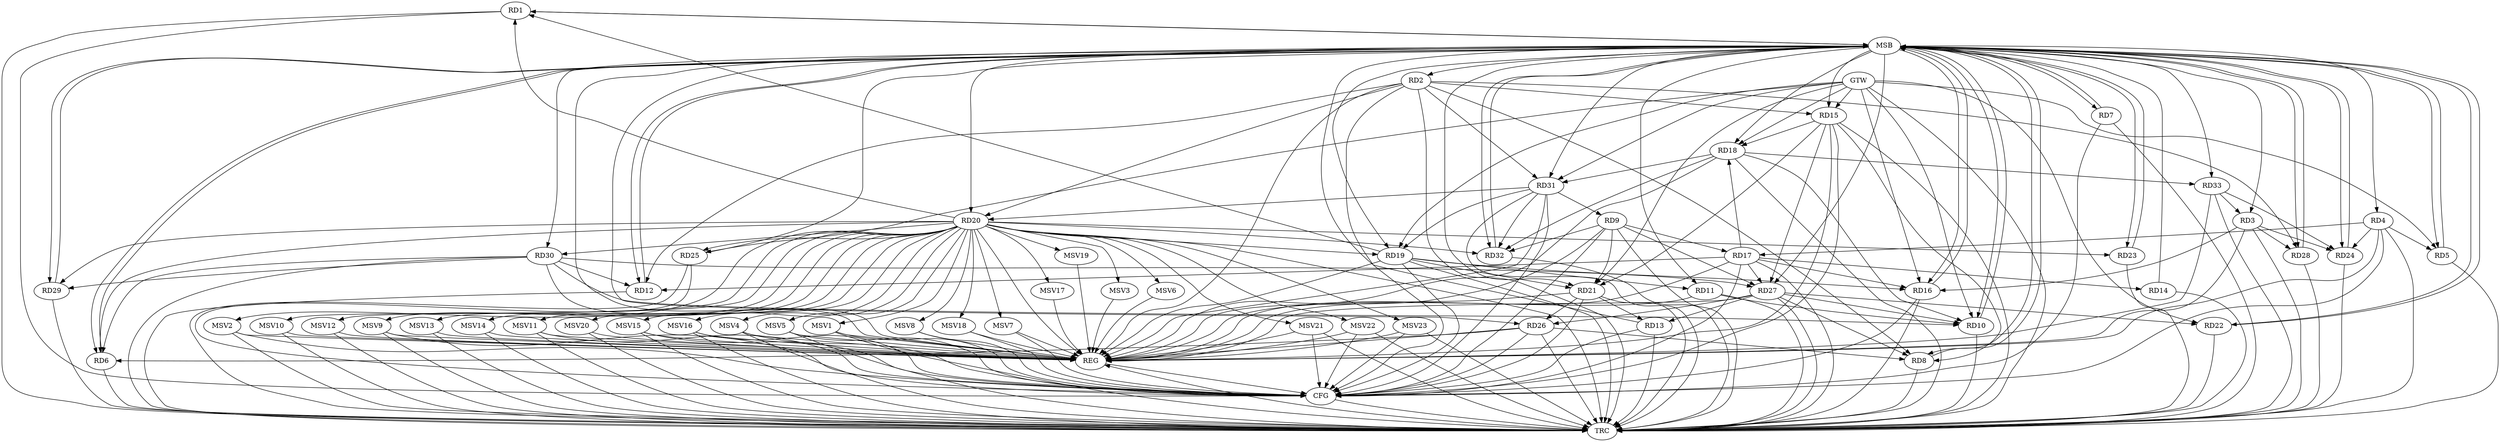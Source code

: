strict digraph G {
  RD1 [ label="RD1" ];
  RD2 [ label="RD2" ];
  RD3 [ label="RD3" ];
  RD4 [ label="RD4" ];
  RD5 [ label="RD5" ];
  RD6 [ label="RD6" ];
  RD7 [ label="RD7" ];
  RD8 [ label="RD8" ];
  RD9 [ label="RD9" ];
  RD10 [ label="RD10" ];
  RD11 [ label="RD11" ];
  RD12 [ label="RD12" ];
  RD13 [ label="RD13" ];
  RD14 [ label="RD14" ];
  RD15 [ label="RD15" ];
  RD16 [ label="RD16" ];
  RD17 [ label="RD17" ];
  RD18 [ label="RD18" ];
  RD19 [ label="RD19" ];
  RD20 [ label="RD20" ];
  RD21 [ label="RD21" ];
  RD22 [ label="RD22" ];
  RD23 [ label="RD23" ];
  RD24 [ label="RD24" ];
  RD25 [ label="RD25" ];
  RD26 [ label="RD26" ];
  RD27 [ label="RD27" ];
  RD28 [ label="RD28" ];
  RD29 [ label="RD29" ];
  RD30 [ label="RD30" ];
  RD31 [ label="RD31" ];
  RD32 [ label="RD32" ];
  RD33 [ label="RD33" ];
  GTW [ label="GTW" ];
  REG [ label="REG" ];
  MSB [ label="MSB" ];
  CFG [ label="CFG" ];
  TRC [ label="TRC" ];
  MSV1 [ label="MSV1" ];
  MSV2 [ label="MSV2" ];
  MSV3 [ label="MSV3" ];
  MSV4 [ label="MSV4" ];
  MSV5 [ label="MSV5" ];
  MSV6 [ label="MSV6" ];
  MSV7 [ label="MSV7" ];
  MSV8 [ label="MSV8" ];
  MSV9 [ label="MSV9" ];
  MSV10 [ label="MSV10" ];
  MSV11 [ label="MSV11" ];
  MSV12 [ label="MSV12" ];
  MSV13 [ label="MSV13" ];
  MSV14 [ label="MSV14" ];
  MSV15 [ label="MSV15" ];
  MSV16 [ label="MSV16" ];
  MSV17 [ label="MSV17" ];
  MSV18 [ label="MSV18" ];
  MSV19 [ label="MSV19" ];
  MSV20 [ label="MSV20" ];
  MSV21 [ label="MSV21" ];
  MSV22 [ label="MSV22" ];
  MSV23 [ label="MSV23" ];
  RD19 -> RD1;
  RD20 -> RD1;
  RD2 -> RD8;
  RD2 -> RD12;
  RD2 -> RD15;
  RD2 -> RD20;
  RD2 -> RD28;
  RD2 -> RD31;
  RD3 -> RD16;
  RD3 -> RD24;
  RD3 -> RD28;
  RD33 -> RD3;
  RD4 -> RD5;
  RD4 -> RD17;
  RD4 -> RD24;
  RD20 -> RD6;
  RD26 -> RD6;
  RD30 -> RD6;
  RD15 -> RD8;
  RD26 -> RD8;
  RD27 -> RD8;
  RD9 -> RD17;
  RD9 -> RD21;
  RD9 -> RD27;
  RD31 -> RD9;
  RD9 -> RD32;
  RD11 -> RD10;
  RD18 -> RD10;
  RD27 -> RD10;
  RD30 -> RD10;
  RD19 -> RD11;
  RD17 -> RD12;
  RD30 -> RD12;
  RD21 -> RD13;
  RD27 -> RD13;
  RD17 -> RD14;
  RD15 -> RD18;
  RD15 -> RD21;
  RD15 -> RD27;
  RD17 -> RD16;
  RD19 -> RD16;
  RD17 -> RD18;
  RD17 -> RD27;
  RD18 -> RD31;
  RD18 -> RD32;
  RD18 -> RD33;
  RD20 -> RD19;
  RD19 -> RD21;
  RD31 -> RD19;
  RD20 -> RD23;
  RD20 -> RD25;
  RD20 -> RD29;
  RD20 -> RD30;
  RD31 -> RD20;
  RD20 -> RD32;
  RD21 -> RD26;
  RD27 -> RD22;
  RD33 -> RD24;
  RD27 -> RD26;
  RD30 -> RD27;
  RD30 -> RD29;
  RD31 -> RD32;
  GTW -> RD31;
  GTW -> RD18;
  GTW -> RD10;
  GTW -> RD25;
  GTW -> RD15;
  GTW -> RD16;
  GTW -> RD22;
  GTW -> RD19;
  GTW -> RD21;
  GTW -> RD5;
  RD2 -> REG;
  RD3 -> REG;
  RD4 -> REG;
  RD9 -> REG;
  RD11 -> REG;
  RD15 -> REG;
  RD17 -> REG;
  RD18 -> REG;
  RD19 -> REG;
  RD20 -> REG;
  RD21 -> REG;
  RD26 -> REG;
  RD27 -> REG;
  RD30 -> REG;
  RD31 -> REG;
  RD33 -> REG;
  RD1 -> MSB;
  MSB -> RD2;
  MSB -> RD18;
  MSB -> REG;
  RD5 -> MSB;
  MSB -> RD24;
  RD6 -> MSB;
  MSB -> RD3;
  MSB -> RD12;
  MSB -> RD33;
  RD7 -> MSB;
  MSB -> RD15;
  MSB -> RD16;
  MSB -> RD22;
  MSB -> RD23;
  MSB -> RD26;
  RD8 -> MSB;
  MSB -> RD7;
  MSB -> RD10;
  MSB -> RD27;
  MSB -> RD30;
  RD10 -> MSB;
  MSB -> RD8;
  MSB -> RD19;
  RD12 -> MSB;
  MSB -> RD5;
  MSB -> RD6;
  MSB -> RD32;
  RD13 -> MSB;
  MSB -> RD4;
  RD14 -> MSB;
  RD16 -> MSB;
  MSB -> RD21;
  RD22 -> MSB;
  RD23 -> MSB;
  MSB -> RD29;
  RD24 -> MSB;
  MSB -> RD20;
  RD25 -> MSB;
  MSB -> RD31;
  RD28 -> MSB;
  MSB -> RD1;
  RD29 -> MSB;
  MSB -> RD11;
  RD32 -> MSB;
  MSB -> RD28;
  RD31 -> CFG;
  RD2 -> CFG;
  RD16 -> CFG;
  RD9 -> CFG;
  RD25 -> CFG;
  RD17 -> CFG;
  RD7 -> CFG;
  RD4 -> CFG;
  RD13 -> CFG;
  RD26 -> CFG;
  RD1 -> CFG;
  RD21 -> CFG;
  RD15 -> CFG;
  RD19 -> CFG;
  REG -> CFG;
  RD1 -> TRC;
  RD2 -> TRC;
  RD3 -> TRC;
  RD4 -> TRC;
  RD5 -> TRC;
  RD6 -> TRC;
  RD7 -> TRC;
  RD8 -> TRC;
  RD9 -> TRC;
  RD10 -> TRC;
  RD11 -> TRC;
  RD12 -> TRC;
  RD13 -> TRC;
  RD14 -> TRC;
  RD15 -> TRC;
  RD16 -> TRC;
  RD17 -> TRC;
  RD18 -> TRC;
  RD19 -> TRC;
  RD20 -> TRC;
  RD21 -> TRC;
  RD22 -> TRC;
  RD23 -> TRC;
  RD24 -> TRC;
  RD25 -> TRC;
  RD26 -> TRC;
  RD27 -> TRC;
  RD28 -> TRC;
  RD29 -> TRC;
  RD30 -> TRC;
  RD31 -> TRC;
  RD32 -> TRC;
  RD33 -> TRC;
  GTW -> TRC;
  CFG -> TRC;
  TRC -> REG;
  RD20 -> MSV1;
  RD20 -> MSV2;
  RD20 -> MSV3;
  RD20 -> MSV4;
  RD20 -> MSV5;
  MSV1 -> REG;
  MSV1 -> TRC;
  MSV1 -> CFG;
  MSV2 -> REG;
  MSV2 -> TRC;
  MSV2 -> CFG;
  MSV3 -> REG;
  MSV4 -> REG;
  MSV4 -> TRC;
  MSV4 -> CFG;
  MSV5 -> REG;
  MSV5 -> TRC;
  MSV5 -> CFG;
  RD20 -> MSV6;
  RD20 -> MSV7;
  MSV6 -> REG;
  MSV7 -> REG;
  MSV7 -> CFG;
  RD20 -> MSV8;
  MSV8 -> REG;
  MSV8 -> CFG;
  RD20 -> MSV9;
  RD20 -> MSV10;
  RD20 -> MSV11;
  MSV9 -> REG;
  MSV9 -> TRC;
  MSV9 -> CFG;
  MSV10 -> REG;
  MSV10 -> TRC;
  MSV11 -> REG;
  MSV11 -> TRC;
  MSV11 -> CFG;
  RD20 -> MSV12;
  MSV12 -> REG;
  MSV12 -> TRC;
  RD20 -> MSV13;
  RD20 -> MSV14;
  MSV13 -> REG;
  MSV13 -> TRC;
  MSV14 -> REG;
  MSV14 -> TRC;
  RD20 -> MSV15;
  RD20 -> MSV16;
  RD20 -> MSV17;
  MSV15 -> REG;
  MSV15 -> TRC;
  MSV15 -> CFG;
  MSV16 -> REG;
  MSV16 -> TRC;
  MSV16 -> CFG;
  MSV17 -> REG;
  RD20 -> MSV18;
  MSV18 -> REG;
  MSV18 -> CFG;
  RD20 -> MSV19;
  RD20 -> MSV20;
  MSV19 -> REG;
  MSV20 -> REG;
  MSV20 -> TRC;
  RD20 -> MSV21;
  RD20 -> MSV22;
  MSV21 -> REG;
  MSV21 -> TRC;
  MSV21 -> CFG;
  MSV22 -> REG;
  MSV22 -> TRC;
  MSV22 -> CFG;
  RD20 -> MSV23;
  MSV23 -> REG;
  MSV23 -> TRC;
  MSV23 -> CFG;
}
